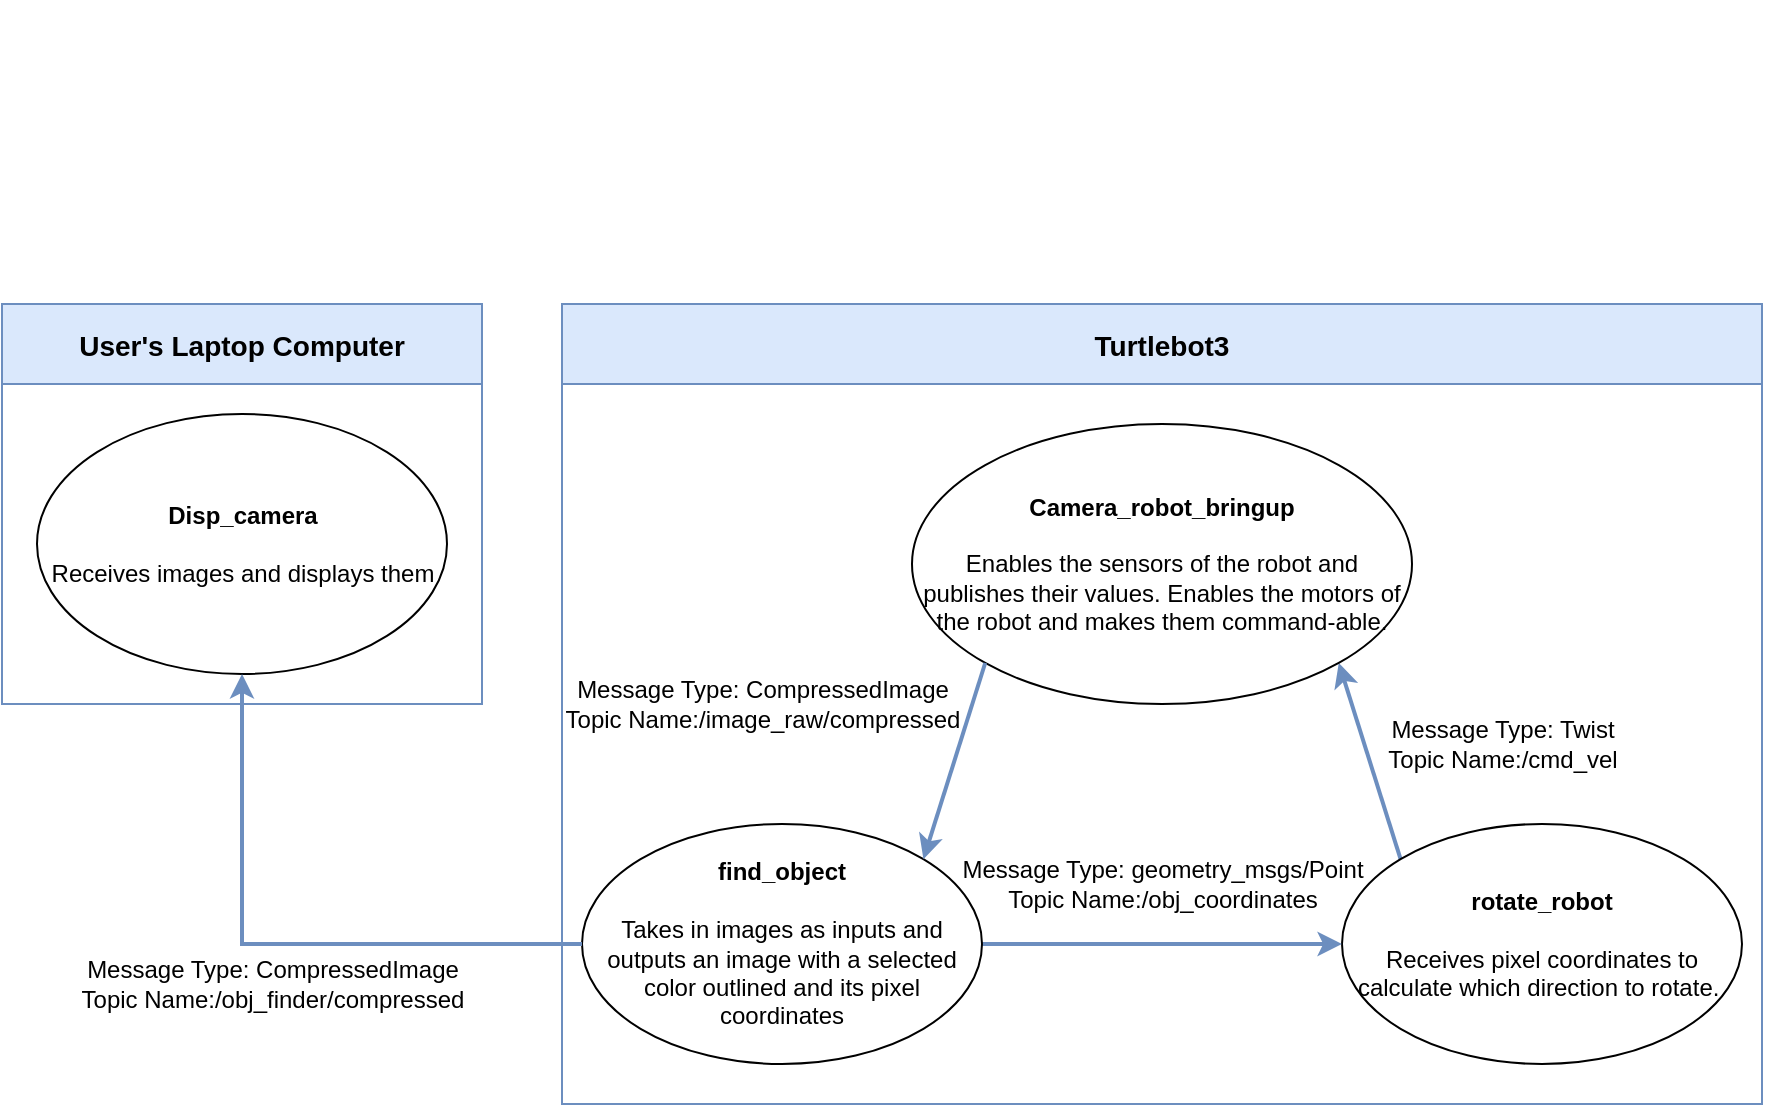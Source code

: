 <mxfile version="26.0.10">
  <diagram name="Page-1" id="00wZh-ol4it6JQkt7Gdd">
    <mxGraphModel dx="1434" dy="738" grid="1" gridSize="10" guides="1" tooltips="1" connect="1" arrows="1" fold="1" page="1" pageScale="1" pageWidth="850" pageHeight="1100" math="0" shadow="0">
      <root>
        <mxCell id="0" />
        <mxCell id="1" parent="0" />
        <mxCell id="07V669nHP71Aa5sQzjpy-11" value="Message Type: CompressedImage&lt;div&gt;Topic Name:/obj_finder/compressed&lt;/div&gt;" style="text;html=1;align=center;verticalAlign=middle;resizable=0;points=[];autosize=1;strokeColor=none;fillColor=none;" parent="1" vertex="1">
          <mxGeometry x="30" y="480" width="210" height="40" as="geometry" />
        </mxCell>
        <mxCell id="07V669nHP71Aa5sQzjpy-14" value="&lt;span style=&quot;color: rgba(0, 0, 0, 0); font-family: monospace; font-size: 0px; text-align: start;&quot;&gt;%3CmxGraphModel%3E%3Croot%3E%3CmxCell%20id%3D%220%22%2F%3E%3CmxCell%20id%3D%221%22%20parent%3D%220%22%2F%3E%3CmxCell%20id%3D%222%22%20value%3D%22Message%20Type%3A%20CompressedImage%26lt%3Bdiv%26gt%3BTopic%20Name%3A%2Ffind_object%2Fcompressed%26lt%3B%2Fdiv%26gt%3B%22%20style%3D%22text%3Bhtml%3D1%3Balign%3Dcenter%3BverticalAlign%3Dmiddle%3Bresizable%3D0%3Bpoints%3D%5B%5D%3Bautosize%3D1%3BstrokeColor%3Dnone%3BfillColor%3Dnone%3B%22%20vertex%3D%221%22%20parent%3D%221%22%3E%3CmxGeometry%20x%3D%22580%22%20y%3D%2273%22%20width%3D%22220%22%20height%3D%2240%22%20as%3D%22geometry%22%2F%3E%3C%2FmxCell%3E%3C%2Froot%3E%3C%2FmxGraphModel%3E&lt;/span&gt;" style="text;html=1;align=center;verticalAlign=middle;resizable=0;points=[];autosize=1;strokeColor=none;fillColor=none;" parent="1" vertex="1">
          <mxGeometry x="550" y="8" width="20" height="30" as="geometry" />
        </mxCell>
        <mxCell id="4XJyecxcwh25HMB2fOaj-1" value="User&#39;s Laptop Computer" style="swimlane;startSize=40;horizontal=1;containerType=tree;fontSize=14;fillColor=#dae8fc;strokeColor=#6c8ebf;" parent="1" vertex="1">
          <mxGeometry y="160" width="240" height="200" as="geometry">
            <mxRectangle x="470" y="400" width="120" height="30" as="alternateBounds" />
          </mxGeometry>
        </mxCell>
        <mxCell id="07V669nHP71Aa5sQzjpy-3" value="&lt;b&gt;Disp_camera&lt;/b&gt;&lt;div&gt;&lt;b&gt;&lt;br&gt;&lt;/b&gt;&lt;/div&gt;&lt;div&gt;Receives images and displays them&lt;/div&gt;" style="ellipse;whiteSpace=wrap;html=1;" parent="4XJyecxcwh25HMB2fOaj-1" vertex="1">
          <mxGeometry x="17.5" y="55" width="205" height="130" as="geometry" />
        </mxCell>
        <mxCell id="4XJyecxcwh25HMB2fOaj-4" value="Turtlebot3" style="swimlane;startSize=40;horizontal=1;containerType=tree;fontSize=14;fillColor=#dae8fc;strokeColor=#6c8ebf;" parent="1" vertex="1">
          <mxGeometry x="280" y="160" width="600" height="400" as="geometry">
            <mxRectangle x="470" y="400" width="120" height="30" as="alternateBounds" />
          </mxGeometry>
        </mxCell>
        <mxCell id="vDRKom8vyuA4q1xm1v_O-11" style="rounded=0;orthogonalLoop=1;jettySize=auto;html=1;exitX=0;exitY=0;exitDx=0;exitDy=0;entryX=1;entryY=1;entryDx=0;entryDy=0;strokeWidth=2;fillColor=#dae8fc;strokeColor=#6c8ebf;" edge="1" parent="4XJyecxcwh25HMB2fOaj-4" source="07V669nHP71Aa5sQzjpy-7" target="07V669nHP71Aa5sQzjpy-6">
          <mxGeometry relative="1" as="geometry" />
        </mxCell>
        <mxCell id="07V669nHP71Aa5sQzjpy-7" value="&lt;b&gt;rotate_robot&lt;/b&gt;&lt;div&gt;&lt;b&gt;&lt;br&gt;&lt;/b&gt;&lt;/div&gt;&lt;div&gt;Receives pixel coordinates to calculate which direction to rotate.&amp;nbsp;&lt;/div&gt;" style="ellipse;whiteSpace=wrap;html=1;" parent="4XJyecxcwh25HMB2fOaj-4" vertex="1">
          <mxGeometry x="390" y="260" width="200" height="120" as="geometry" />
        </mxCell>
        <mxCell id="07V669nHP71Aa5sQzjpy-12" value="Message Type: geometry_msgs/Point&lt;div&gt;Topic Name:/obj_coordinates&lt;/div&gt;" style="text;html=1;align=center;verticalAlign=middle;resizable=0;points=[];autosize=1;strokeColor=none;fillColor=none;" parent="4XJyecxcwh25HMB2fOaj-4" vertex="1">
          <mxGeometry x="190" y="270" width="220" height="40" as="geometry" />
        </mxCell>
        <mxCell id="vDRKom8vyuA4q1xm1v_O-9" style="edgeStyle=orthogonalEdgeStyle;rounded=0;orthogonalLoop=1;jettySize=auto;html=1;exitX=0;exitY=0.5;exitDx=0;exitDy=0;entryX=0;entryY=0.5;entryDx=0;entryDy=0;strokeWidth=2;fillColor=#dae8fc;strokeColor=#6c8ebf;" edge="1" parent="4XJyecxcwh25HMB2fOaj-4" source="07V669nHP71Aa5sQzjpy-4" target="07V669nHP71Aa5sQzjpy-7">
          <mxGeometry relative="1" as="geometry" />
        </mxCell>
        <mxCell id="07V669nHP71Aa5sQzjpy-4" value="&lt;b&gt;find_object&lt;/b&gt;&lt;div&gt;&lt;b&gt;&lt;br&gt;&lt;/b&gt;&lt;/div&gt;&lt;div&gt;Takes in images as inputs and outputs an image with a selected color outlined and its pixel coordinates&lt;/div&gt;" style="ellipse;whiteSpace=wrap;html=1;direction=west;" parent="4XJyecxcwh25HMB2fOaj-4" vertex="1">
          <mxGeometry x="10" y="260" width="200" height="120" as="geometry" />
        </mxCell>
        <mxCell id="07V669nHP71Aa5sQzjpy-6" value="&lt;b&gt;Camera_robot_bringup&lt;br&gt;&lt;/b&gt;&lt;div&gt;&lt;b&gt;&lt;br&gt;&lt;/b&gt;&lt;/div&gt;&lt;div&gt;Enables the sensors of the robot and publishes their values. Enables the motors of the robot and makes them command-able.&lt;/div&gt;" style="ellipse;whiteSpace=wrap;html=1;" parent="4XJyecxcwh25HMB2fOaj-4" vertex="1">
          <mxGeometry x="175" y="60" width="250" height="140" as="geometry" />
        </mxCell>
        <mxCell id="07V669nHP71Aa5sQzjpy-16" value="Message Type: CompressedImage&lt;div&gt;Topic Name:/image_raw/compressed&lt;/div&gt;" style="text;html=1;align=center;verticalAlign=middle;resizable=0;points=[];autosize=1;strokeColor=none;fillColor=none;" parent="4XJyecxcwh25HMB2fOaj-4" vertex="1">
          <mxGeometry x="-10" y="180" width="220" height="40" as="geometry" />
        </mxCell>
        <mxCell id="07V669nHP71Aa5sQzjpy-18" value="Message Type: Twist&lt;div&gt;Topic Name:/cmd_vel&lt;/div&gt;" style="text;html=1;align=center;verticalAlign=middle;resizable=0;points=[];autosize=1;strokeColor=none;fillColor=none;" parent="4XJyecxcwh25HMB2fOaj-4" vertex="1">
          <mxGeometry x="400" y="200" width="140" height="40" as="geometry" />
        </mxCell>
        <mxCell id="vDRKom8vyuA4q1xm1v_O-12" style="rounded=0;orthogonalLoop=1;jettySize=auto;html=1;exitX=0;exitY=1;exitDx=0;exitDy=0;entryX=0;entryY=1;entryDx=0;entryDy=0;strokeWidth=2;fillColor=#dae8fc;strokeColor=#6c8ebf;" edge="1" parent="4XJyecxcwh25HMB2fOaj-4" source="07V669nHP71Aa5sQzjpy-6" target="07V669nHP71Aa5sQzjpy-4">
          <mxGeometry relative="1" as="geometry">
            <mxPoint x="270.001" y="548.074" as="sourcePoint" />
            <mxPoint x="300.902" y="449.997" as="targetPoint" />
          </mxGeometry>
        </mxCell>
        <mxCell id="vDRKom8vyuA4q1xm1v_O-13" style="edgeStyle=orthogonalEdgeStyle;rounded=0;orthogonalLoop=1;jettySize=auto;html=1;exitX=1;exitY=0.5;exitDx=0;exitDy=0;entryX=0.5;entryY=1;entryDx=0;entryDy=0;strokeWidth=2;fillColor=#dae8fc;strokeColor=#6c8ebf;" edge="1" parent="1" source="07V669nHP71Aa5sQzjpy-4" target="07V669nHP71Aa5sQzjpy-3">
          <mxGeometry relative="1" as="geometry" />
        </mxCell>
      </root>
    </mxGraphModel>
  </diagram>
</mxfile>
